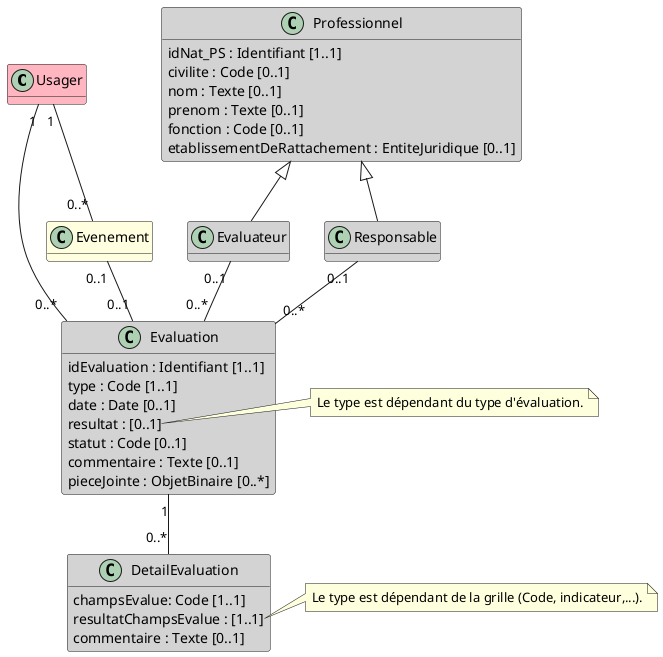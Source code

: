@startuml

hide empty methods

class Usager #LightPink

class Evenement #LightYellow

class Evaluateur #LightGray

class Responsable #LightGray

class Professionnel #LightGray {
    idNat_PS : Identifiant [1..1]
    civilite : Code [0..1]
    nom : Texte [0..1]
    prenom : Texte [0..1]
    fonction : Code [0..1]
    etablissementDeRattachement : EntiteJuridique [0..1]
}

class Evaluation #LightGray {
    idEvaluation : Identifiant [1..1]
    type : Code [1..1]
    date : Date [0..1]
    resultat : [0..1]
    statut : Code [0..1]
    commentaire : Texte [0..1]
    pieceJointe : ObjetBinaire [0..*]
}

note right of Evaluation::resultat
  Le type est dépendant du type d'évaluation.
end note

class DetailEvaluation #LightGray {
    champsEvalue: Code [1..1]
    resultatChampsEvalue : [1..1]
    commentaire : Texte [0..1]
}

note right of DetailEvaluation::resultatChampsEvalue
  Le type est dépendant de la grille (Code, indicateur,...).
end note

Professionnel <|-- Evaluateur
Professionnel <|-- Responsable
Usager "1" -- "0..*" Evenement
Evenement "0..1" -- "0..1" Evaluation
Evaluateur "0..1" -- "0..*" Evaluation
Responsable "0..1" -- "0..*" Evaluation
Usager "1" - "0..*" Evaluation
Evaluation "1" -- "0..*" DetailEvaluation

@enduml